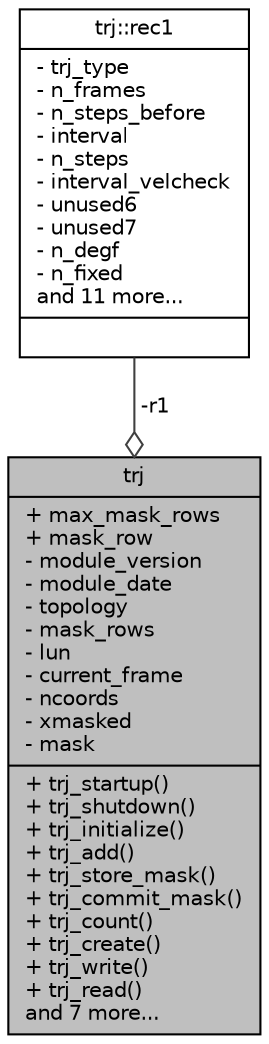 digraph "trj"
{
  edge [fontname="Helvetica",fontsize="10",labelfontname="Helvetica",labelfontsize="10"];
  node [fontname="Helvetica",fontsize="10",shape=record];
  Node1 [label="{trj\n|+ max_mask_rows\l+ mask_row\l- module_version\l- module_date\l- topology\l- mask_rows\l- lun\l- current_frame\l- ncoords\l- xmasked\l- mask\l|+ trj_startup()\l+ trj_shutdown()\l+ trj_initialize()\l+ trj_add()\l+ trj_store_mask()\l+ trj_commit_mask()\l+ trj_count()\l+ trj_create()\l+ trj_write()\l+ trj_read()\land 7 more...\l}",height=0.2,width=0.4,color="black", fillcolor="grey75", style="filled" fontcolor="black"];
  Node2 -> Node1 [color="grey25",fontsize="10",style="solid",label=" -r1" ,arrowhead="odiamond",fontname="Helvetica"];
  Node2 [label="{trj::rec1\n|- trj_type\l- n_frames\l- n_steps_before\l- interval\l- n_steps\l- interval_velcheck\l- unused6\l- unused7\l- n_degf\l- n_fixed\land 11 more...\l|}",height=0.2,width=0.4,color="black", fillcolor="white", style="filled",URL="$structtrj_1_1rec1.html"];
}
